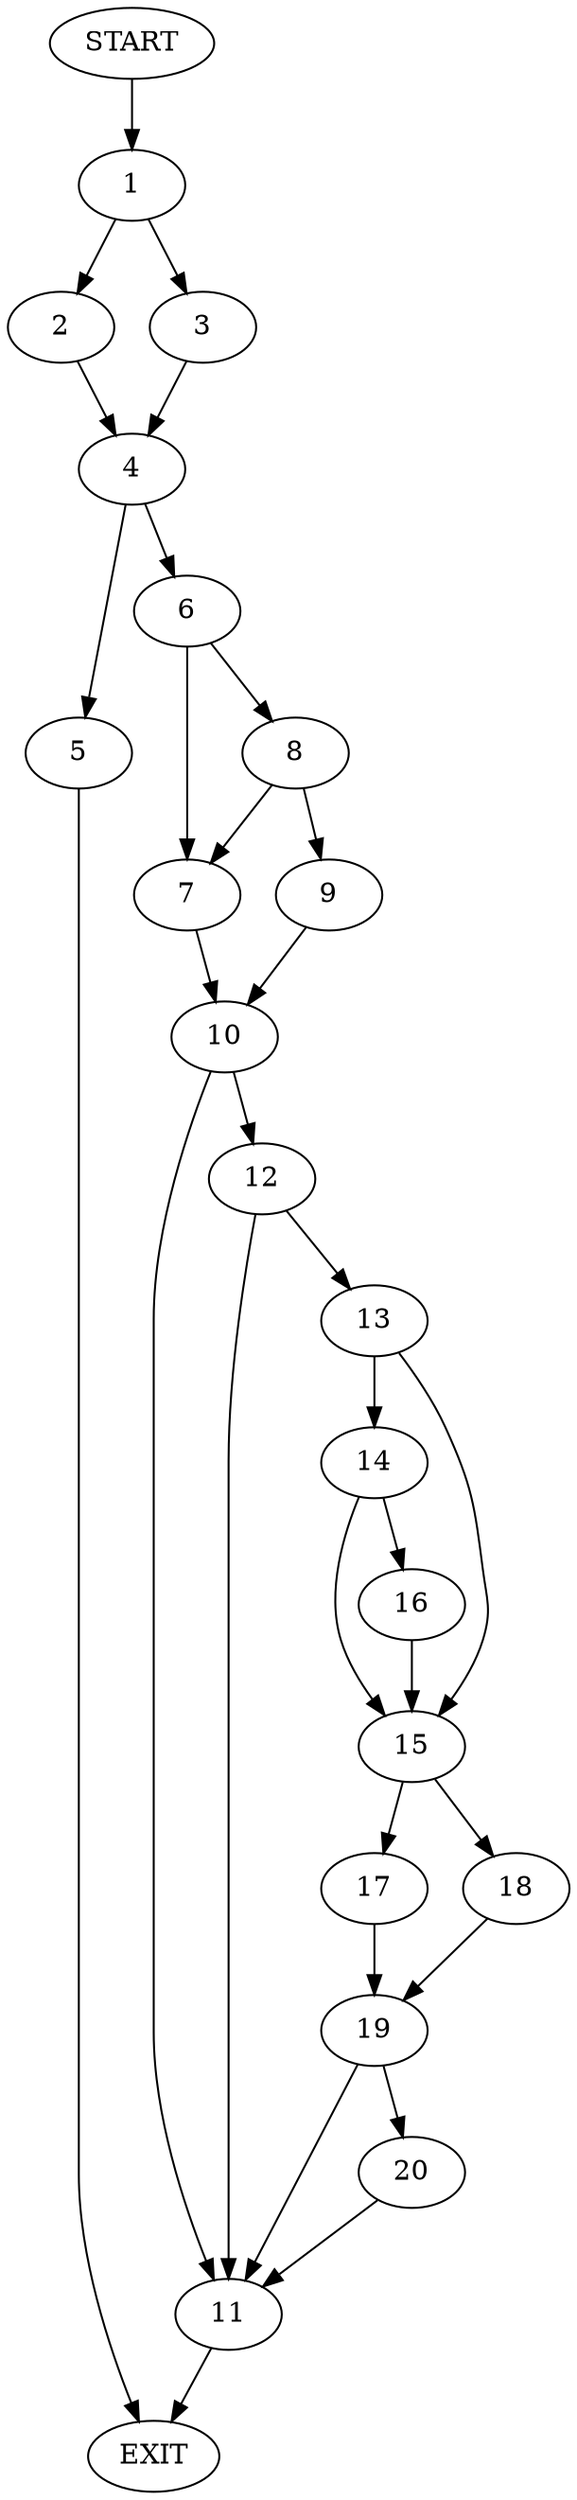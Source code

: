 digraph {
0 [label="START"]
21 [label="EXIT"]
0 -> 1
1 -> 2
1 -> 3
2 -> 4
3 -> 4
4 -> 5
4 -> 6
6 -> 7
6 -> 8
5 -> 21
8 -> 7
8 -> 9
7 -> 10
9 -> 10
10 -> 11
10 -> 12
12 -> 11
12 -> 13
11 -> 21
13 -> 14
13 -> 15
14 -> 15
14 -> 16
15 -> 17
15 -> 18
16 -> 15
17 -> 19
18 -> 19
19 -> 11
19 -> 20
20 -> 11
}
